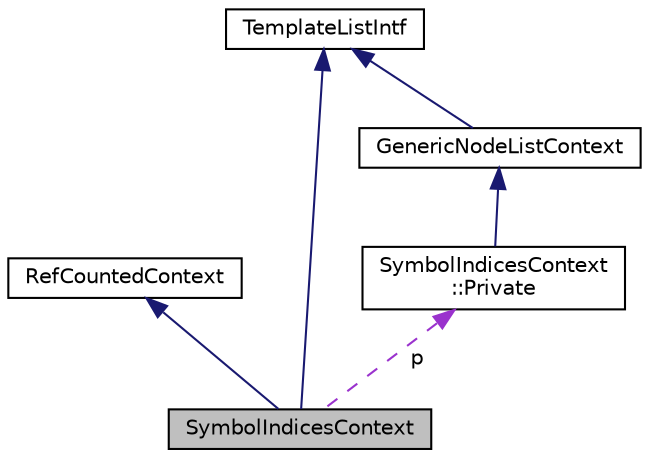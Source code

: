 digraph "SymbolIndicesContext"
{
 // INTERACTIVE_SVG=YES
  edge [fontname="Helvetica",fontsize="10",labelfontname="Helvetica",labelfontsize="10"];
  node [fontname="Helvetica",fontsize="10",shape=record];
  Node3 [label="SymbolIndicesContext",height=0.2,width=0.4,color="black", fillcolor="grey75", style="filled", fontcolor="black"];
  Node4 -> Node3 [dir="back",color="midnightblue",fontsize="10",style="solid",fontname="Helvetica"];
  Node4 [label="RefCountedContext",height=0.2,width=0.4,color="black", fillcolor="white", style="filled",URL="$d8/d96/class_ref_counted_context.html",tooltip="Helper class to support reference counting. "];
  Node5 -> Node3 [dir="back",color="midnightblue",fontsize="10",style="solid",fontname="Helvetica"];
  Node5 [label="TemplateListIntf",height=0.2,width=0.4,color="black", fillcolor="white", style="filled",URL="$d6/d88/class_template_list_intf.html",tooltip="Abstract read-only interface for a context value of type list. "];
  Node6 -> Node3 [dir="back",color="darkorchid3",fontsize="10",style="dashed",label=" p" ,fontname="Helvetica"];
  Node6 [label="SymbolIndicesContext\l::Private",height=0.2,width=0.4,color="black", fillcolor="white", style="filled",URL="$d6/d8b/class_symbol_indices_context_1_1_private.html"];
  Node7 -> Node6 [dir="back",color="midnightblue",fontsize="10",style="solid",fontname="Helvetica"];
  Node7 [label="GenericNodeListContext",height=0.2,width=0.4,color="black", fillcolor="white", style="filled",URL="$d6/dcb/class_generic_node_list_context.html",tooltip="standard template list implementation "];
  Node5 -> Node7 [dir="back",color="midnightblue",fontsize="10",style="solid",fontname="Helvetica"];
}
